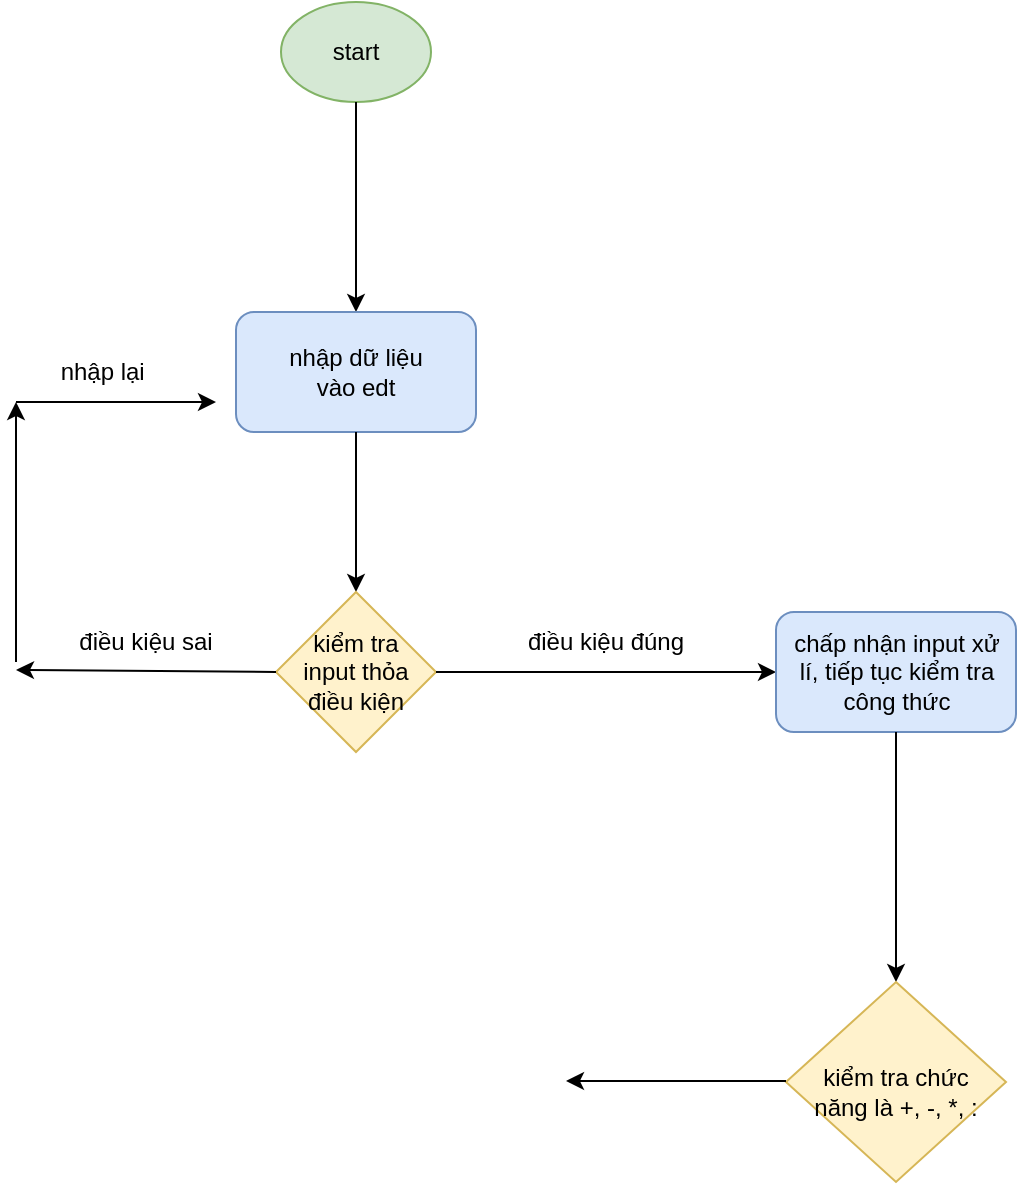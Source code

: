 <mxfile version="22.0.8" type="github">
  <diagram name="Trang-1" id="WXJiSigCH3cRluKzmYcE">
    <mxGraphModel dx="1434" dy="833" grid="1" gridSize="10" guides="1" tooltips="1" connect="1" arrows="1" fold="1" page="1" pageScale="1" pageWidth="827" pageHeight="1169" math="0" shadow="0">
      <root>
        <mxCell id="0" />
        <mxCell id="1" parent="0" />
        <mxCell id="VG5un26puAS-xZKUYz5B-1" value="" style="ellipse;whiteSpace=wrap;html=1;fillColor=#d5e8d4;strokeColor=#82b366;" vertex="1" parent="1">
          <mxGeometry x="352.5" y="70" width="75" height="50" as="geometry" />
        </mxCell>
        <mxCell id="VG5un26puAS-xZKUYz5B-2" value="" style="endArrow=classic;html=1;rounded=0;exitX=0.5;exitY=1;exitDx=0;exitDy=0;" edge="1" parent="1" source="VG5un26puAS-xZKUYz5B-1">
          <mxGeometry width="50" height="50" relative="1" as="geometry">
            <mxPoint x="630" y="285" as="sourcePoint" />
            <mxPoint x="390" y="225" as="targetPoint" />
          </mxGeometry>
        </mxCell>
        <mxCell id="VG5un26puAS-xZKUYz5B-3" value="" style="rounded=1;whiteSpace=wrap;html=1;fillColor=#dae8fc;strokeColor=#6c8ebf;" vertex="1" parent="1">
          <mxGeometry x="330" y="225" width="120" height="60" as="geometry" />
        </mxCell>
        <mxCell id="VG5un26puAS-xZKUYz5B-4" value="" style="endArrow=classic;html=1;rounded=0;exitX=0.5;exitY=1;exitDx=0;exitDy=0;" edge="1" parent="1" target="VG5un26puAS-xZKUYz5B-5">
          <mxGeometry width="50" height="50" relative="1" as="geometry">
            <mxPoint x="390" y="285" as="sourcePoint" />
            <mxPoint x="390" y="375" as="targetPoint" />
          </mxGeometry>
        </mxCell>
        <mxCell id="VG5un26puAS-xZKUYz5B-6" value="start" style="text;html=1;strokeColor=none;fillColor=none;align=center;verticalAlign=middle;whiteSpace=wrap;rounded=0;" vertex="1" parent="1">
          <mxGeometry x="350" y="80" width="80" height="30" as="geometry" />
        </mxCell>
        <mxCell id="VG5un26puAS-xZKUYz5B-7" value="nhập dữ liệu vào edt" style="text;html=1;strokeColor=none;fillColor=none;align=center;verticalAlign=middle;whiteSpace=wrap;rounded=0;" vertex="1" parent="1">
          <mxGeometry x="350" y="240" width="80" height="30" as="geometry" />
        </mxCell>
        <mxCell id="VG5un26puAS-xZKUYz5B-9" value="" style="group" vertex="1" connectable="0" parent="1">
          <mxGeometry x="350" y="335" width="80" height="80" as="geometry" />
        </mxCell>
        <mxCell id="VG5un26puAS-xZKUYz5B-5" value="" style="rhombus;whiteSpace=wrap;html=1;fillColor=#fff2cc;strokeColor=#d6b656;" vertex="1" parent="VG5un26puAS-xZKUYz5B-9">
          <mxGeometry y="30" width="80" height="80" as="geometry" />
        </mxCell>
        <mxCell id="VG5un26puAS-xZKUYz5B-8" value="kiểm tra input thỏa điều kiện" style="text;html=1;strokeColor=none;fillColor=none;align=center;verticalAlign=middle;whiteSpace=wrap;rounded=0;" vertex="1" parent="VG5un26puAS-xZKUYz5B-9">
          <mxGeometry x="10" y="55" width="60" height="30" as="geometry" />
        </mxCell>
        <mxCell id="VG5un26puAS-xZKUYz5B-11" value="" style="endArrow=classic;html=1;rounded=0;exitX=1;exitY=0.5;exitDx=0;exitDy=0;" edge="1" parent="1" source="VG5un26puAS-xZKUYz5B-5">
          <mxGeometry width="50" height="50" relative="1" as="geometry">
            <mxPoint x="540" y="405" as="sourcePoint" />
            <mxPoint x="600" y="405" as="targetPoint" />
          </mxGeometry>
        </mxCell>
        <mxCell id="VG5un26puAS-xZKUYz5B-12" value="" style="rounded=1;whiteSpace=wrap;html=1;fillColor=#dae8fc;strokeColor=#6c8ebf;" vertex="1" parent="1">
          <mxGeometry x="600" y="375" width="120" height="60" as="geometry" />
        </mxCell>
        <mxCell id="VG5un26puAS-xZKUYz5B-13" value="chấp nhận input xử lí, tiếp tục kiểm tra công thức" style="text;html=1;strokeColor=none;fillColor=none;align=center;verticalAlign=middle;whiteSpace=wrap;rounded=0;" vertex="1" parent="1">
          <mxGeometry x="607.5" y="390" width="105" height="30" as="geometry" />
        </mxCell>
        <mxCell id="VG5un26puAS-xZKUYz5B-14" value="điều kiệu đúng" style="text;html=1;strokeColor=none;fillColor=none;align=center;verticalAlign=middle;whiteSpace=wrap;rounded=0;" vertex="1" parent="1">
          <mxGeometry x="470" y="375" width="90" height="30" as="geometry" />
        </mxCell>
        <mxCell id="VG5un26puAS-xZKUYz5B-15" value="" style="endArrow=classic;html=1;rounded=0;exitX=0;exitY=0.5;exitDx=0;exitDy=0;" edge="1" parent="1" source="VG5un26puAS-xZKUYz5B-5">
          <mxGeometry width="50" height="50" relative="1" as="geometry">
            <mxPoint x="330" y="420" as="sourcePoint" />
            <mxPoint x="220" y="404" as="targetPoint" />
          </mxGeometry>
        </mxCell>
        <mxCell id="VG5un26puAS-xZKUYz5B-16" value="điều kiệu sai" style="text;html=1;strokeColor=none;fillColor=none;align=center;verticalAlign=middle;whiteSpace=wrap;rounded=0;" vertex="1" parent="1">
          <mxGeometry x="240" y="375" width="90" height="30" as="geometry" />
        </mxCell>
        <mxCell id="VG5un26puAS-xZKUYz5B-21" value="" style="endArrow=classic;html=1;rounded=0;" edge="1" parent="1">
          <mxGeometry width="50" height="50" relative="1" as="geometry">
            <mxPoint x="220" y="400" as="sourcePoint" />
            <mxPoint x="220" y="270" as="targetPoint" />
          </mxGeometry>
        </mxCell>
        <mxCell id="VG5un26puAS-xZKUYz5B-22" value="" style="endArrow=classic;html=1;rounded=0;exitX=1;exitY=0.5;exitDx=0;exitDy=0;" edge="1" parent="1">
          <mxGeometry width="50" height="50" relative="1" as="geometry">
            <mxPoint x="220" y="270" as="sourcePoint" />
            <mxPoint x="320" y="270" as="targetPoint" />
          </mxGeometry>
        </mxCell>
        <mxCell id="VG5un26puAS-xZKUYz5B-23" value="nhập lại&amp;nbsp;" style="text;html=1;strokeColor=none;fillColor=none;align=center;verticalAlign=middle;whiteSpace=wrap;rounded=0;" vertex="1" parent="1">
          <mxGeometry x="220" y="240" width="90" height="30" as="geometry" />
        </mxCell>
        <mxCell id="VG5un26puAS-xZKUYz5B-24" value="" style="endArrow=classic;html=1;rounded=0;exitX=0.5;exitY=1;exitDx=0;exitDy=0;" edge="1" parent="1" source="VG5un26puAS-xZKUYz5B-12">
          <mxGeometry width="50" height="50" relative="1" as="geometry">
            <mxPoint x="600" y="500" as="sourcePoint" />
            <mxPoint x="660" y="560" as="targetPoint" />
          </mxGeometry>
        </mxCell>
        <mxCell id="VG5un26puAS-xZKUYz5B-25" value="" style="rhombus;whiteSpace=wrap;html=1;fillColor=#fff2cc;strokeColor=#d6b656;" vertex="1" parent="1">
          <mxGeometry x="605" y="560" width="110" height="100" as="geometry" />
        </mxCell>
        <mxCell id="VG5un26puAS-xZKUYz5B-26" value="kiểm tra chức năng là +, -, *, :" style="text;html=1;strokeColor=none;fillColor=none;align=center;verticalAlign=middle;whiteSpace=wrap;rounded=0;" vertex="1" parent="1">
          <mxGeometry x="615" y="600" width="90" height="30" as="geometry" />
        </mxCell>
        <mxCell id="VG5un26puAS-xZKUYz5B-28" value="" style="endArrow=classic;html=1;rounded=0;" edge="1" parent="1">
          <mxGeometry width="50" height="50" relative="1" as="geometry">
            <mxPoint x="605" y="609.5" as="sourcePoint" />
            <mxPoint x="495" y="609.5" as="targetPoint" />
          </mxGeometry>
        </mxCell>
      </root>
    </mxGraphModel>
  </diagram>
</mxfile>
